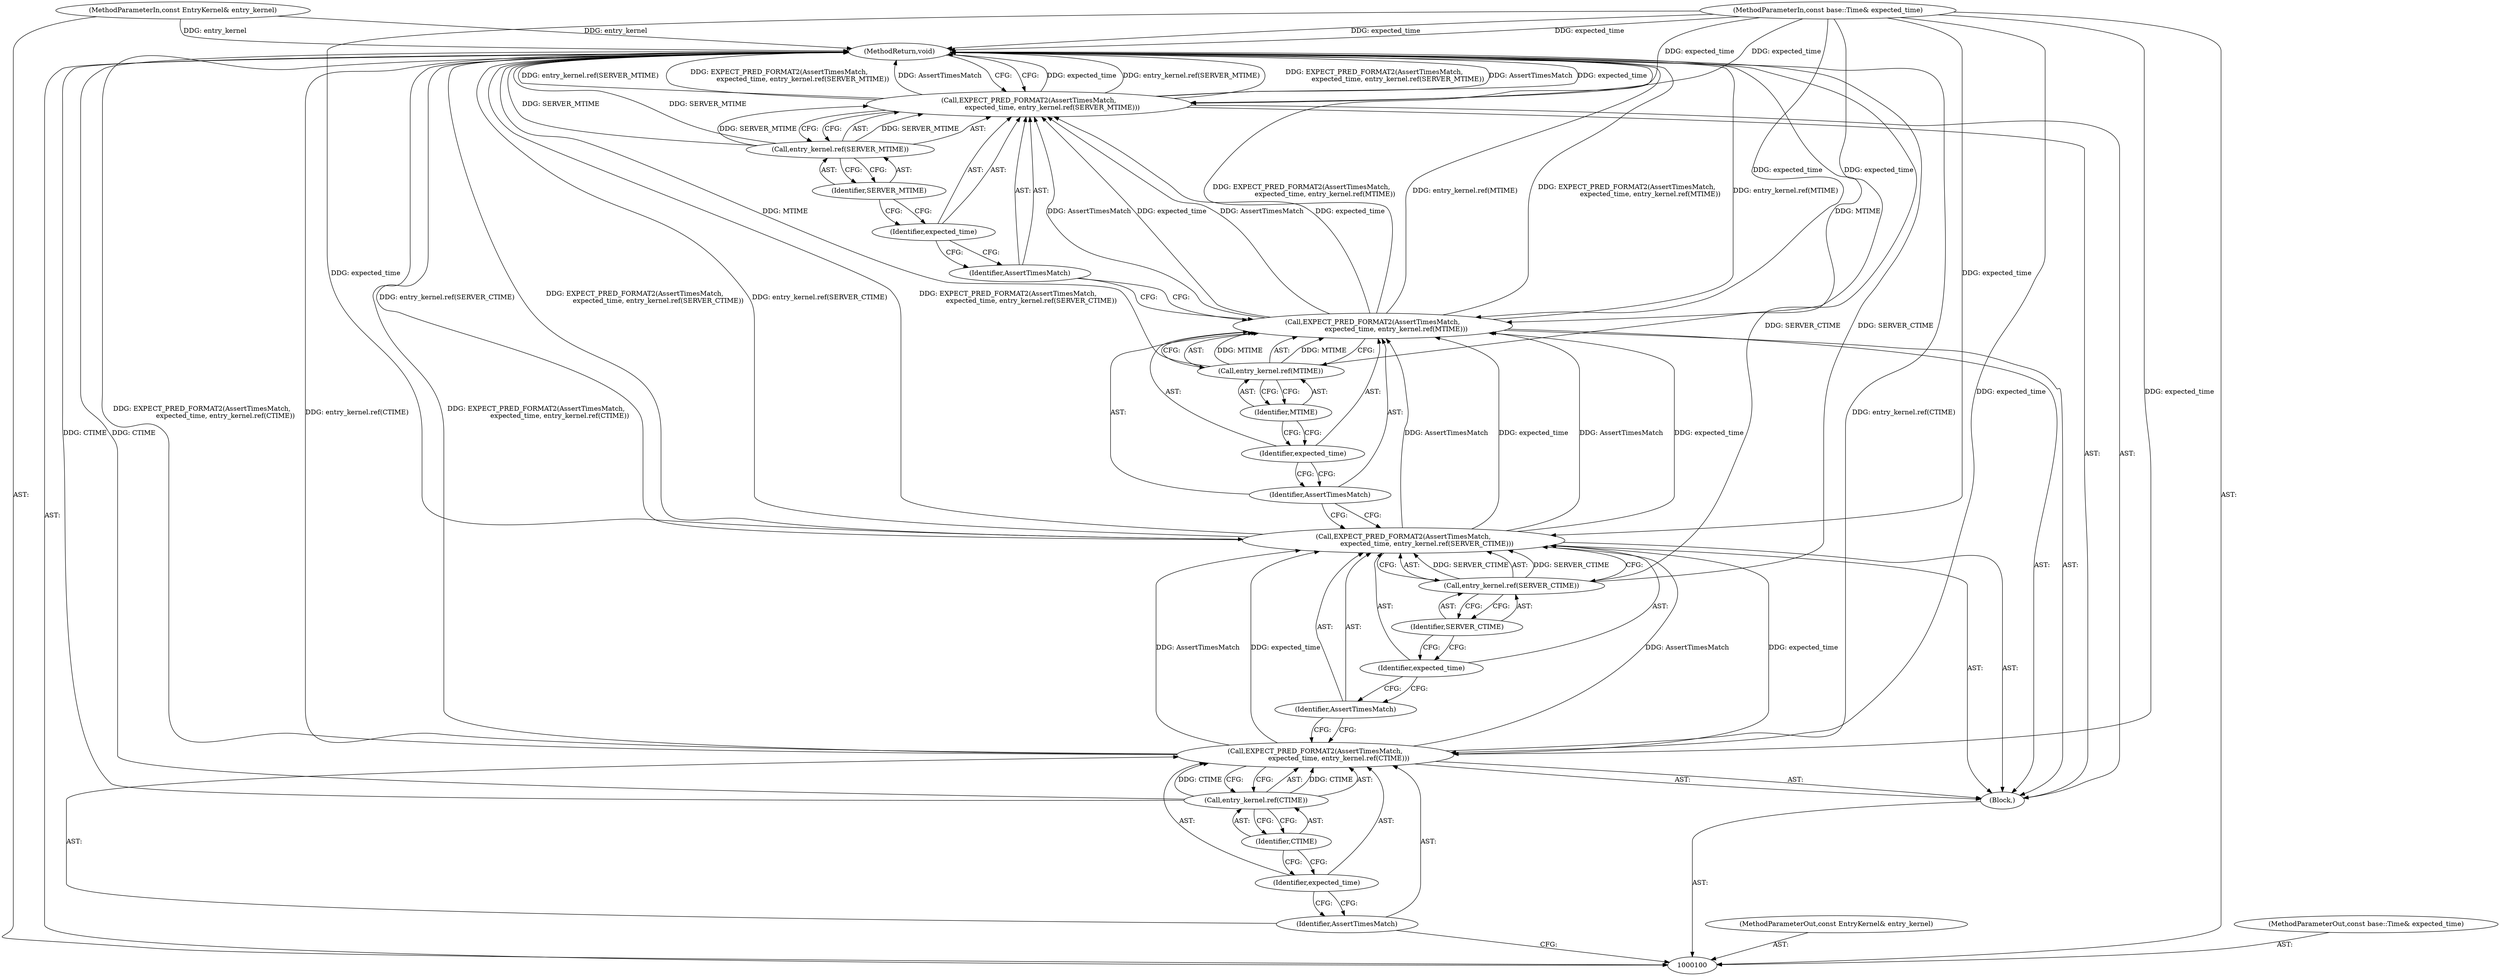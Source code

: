 digraph "1_Chrome_19190765882e272a6a2162c89acdb29110f7e3cf_24" {
"1000124" [label="(MethodReturn,void)"];
"1000101" [label="(MethodParameterIn,const EntryKernel& entry_kernel)"];
"1000140" [label="(MethodParameterOut,const EntryKernel& entry_kernel)"];
"1000121" [label="(Identifier,expected_time)"];
"1000122" [label="(Call,entry_kernel.ref(SERVER_MTIME))"];
"1000123" [label="(Identifier,SERVER_MTIME)"];
"1000102" [label="(MethodParameterIn,const base::Time& expected_time)"];
"1000141" [label="(MethodParameterOut,const base::Time& expected_time)"];
"1000103" [label="(Block,)"];
"1000104" [label="(Call,EXPECT_PRED_FORMAT2(AssertTimesMatch,\n                      expected_time, entry_kernel.ref(CTIME)))"];
"1000105" [label="(Identifier,AssertTimesMatch)"];
"1000106" [label="(Identifier,expected_time)"];
"1000107" [label="(Call,entry_kernel.ref(CTIME))"];
"1000108" [label="(Identifier,CTIME)"];
"1000109" [label="(Call,EXPECT_PRED_FORMAT2(AssertTimesMatch,\n                      expected_time, entry_kernel.ref(SERVER_CTIME)))"];
"1000110" [label="(Identifier,AssertTimesMatch)"];
"1000111" [label="(Identifier,expected_time)"];
"1000112" [label="(Call,entry_kernel.ref(SERVER_CTIME))"];
"1000113" [label="(Identifier,SERVER_CTIME)"];
"1000114" [label="(Call,EXPECT_PRED_FORMAT2(AssertTimesMatch,\n                      expected_time, entry_kernel.ref(MTIME)))"];
"1000115" [label="(Identifier,AssertTimesMatch)"];
"1000116" [label="(Identifier,expected_time)"];
"1000117" [label="(Call,entry_kernel.ref(MTIME))"];
"1000118" [label="(Identifier,MTIME)"];
"1000119" [label="(Call,EXPECT_PRED_FORMAT2(AssertTimesMatch,\n                      expected_time, entry_kernel.ref(SERVER_MTIME)))"];
"1000120" [label="(Identifier,AssertTimesMatch)"];
"1000124" -> "1000100"  [label="AST: "];
"1000124" -> "1000119"  [label="CFG: "];
"1000114" -> "1000124"  [label="DDG: entry_kernel.ref(MTIME)"];
"1000114" -> "1000124"  [label="DDG: EXPECT_PRED_FORMAT2(AssertTimesMatch,\n                      expected_time, entry_kernel.ref(MTIME))"];
"1000107" -> "1000124"  [label="DDG: CTIME"];
"1000104" -> "1000124"  [label="DDG: entry_kernel.ref(CTIME)"];
"1000104" -> "1000124"  [label="DDG: EXPECT_PRED_FORMAT2(AssertTimesMatch,\n                      expected_time, entry_kernel.ref(CTIME))"];
"1000122" -> "1000124"  [label="DDG: SERVER_MTIME"];
"1000119" -> "1000124"  [label="DDG: expected_time"];
"1000119" -> "1000124"  [label="DDG: entry_kernel.ref(SERVER_MTIME)"];
"1000119" -> "1000124"  [label="DDG: EXPECT_PRED_FORMAT2(AssertTimesMatch,\n                      expected_time, entry_kernel.ref(SERVER_MTIME))"];
"1000119" -> "1000124"  [label="DDG: AssertTimesMatch"];
"1000117" -> "1000124"  [label="DDG: MTIME"];
"1000109" -> "1000124"  [label="DDG: EXPECT_PRED_FORMAT2(AssertTimesMatch,\n                      expected_time, entry_kernel.ref(SERVER_CTIME))"];
"1000109" -> "1000124"  [label="DDG: entry_kernel.ref(SERVER_CTIME)"];
"1000102" -> "1000124"  [label="DDG: expected_time"];
"1000112" -> "1000124"  [label="DDG: SERVER_CTIME"];
"1000101" -> "1000124"  [label="DDG: entry_kernel"];
"1000101" -> "1000100"  [label="AST: "];
"1000101" -> "1000124"  [label="DDG: entry_kernel"];
"1000140" -> "1000100"  [label="AST: "];
"1000121" -> "1000119"  [label="AST: "];
"1000121" -> "1000120"  [label="CFG: "];
"1000123" -> "1000121"  [label="CFG: "];
"1000122" -> "1000119"  [label="AST: "];
"1000122" -> "1000123"  [label="CFG: "];
"1000123" -> "1000122"  [label="AST: "];
"1000119" -> "1000122"  [label="CFG: "];
"1000122" -> "1000124"  [label="DDG: SERVER_MTIME"];
"1000122" -> "1000119"  [label="DDG: SERVER_MTIME"];
"1000123" -> "1000122"  [label="AST: "];
"1000123" -> "1000121"  [label="CFG: "];
"1000122" -> "1000123"  [label="CFG: "];
"1000102" -> "1000100"  [label="AST: "];
"1000102" -> "1000124"  [label="DDG: expected_time"];
"1000102" -> "1000104"  [label="DDG: expected_time"];
"1000102" -> "1000109"  [label="DDG: expected_time"];
"1000102" -> "1000114"  [label="DDG: expected_time"];
"1000102" -> "1000119"  [label="DDG: expected_time"];
"1000141" -> "1000100"  [label="AST: "];
"1000103" -> "1000100"  [label="AST: "];
"1000104" -> "1000103"  [label="AST: "];
"1000109" -> "1000103"  [label="AST: "];
"1000114" -> "1000103"  [label="AST: "];
"1000119" -> "1000103"  [label="AST: "];
"1000104" -> "1000103"  [label="AST: "];
"1000104" -> "1000107"  [label="CFG: "];
"1000105" -> "1000104"  [label="AST: "];
"1000106" -> "1000104"  [label="AST: "];
"1000107" -> "1000104"  [label="AST: "];
"1000110" -> "1000104"  [label="CFG: "];
"1000104" -> "1000124"  [label="DDG: entry_kernel.ref(CTIME)"];
"1000104" -> "1000124"  [label="DDG: EXPECT_PRED_FORMAT2(AssertTimesMatch,\n                      expected_time, entry_kernel.ref(CTIME))"];
"1000102" -> "1000104"  [label="DDG: expected_time"];
"1000107" -> "1000104"  [label="DDG: CTIME"];
"1000104" -> "1000109"  [label="DDG: AssertTimesMatch"];
"1000104" -> "1000109"  [label="DDG: expected_time"];
"1000105" -> "1000104"  [label="AST: "];
"1000105" -> "1000100"  [label="CFG: "];
"1000106" -> "1000105"  [label="CFG: "];
"1000106" -> "1000104"  [label="AST: "];
"1000106" -> "1000105"  [label="CFG: "];
"1000108" -> "1000106"  [label="CFG: "];
"1000107" -> "1000104"  [label="AST: "];
"1000107" -> "1000108"  [label="CFG: "];
"1000108" -> "1000107"  [label="AST: "];
"1000104" -> "1000107"  [label="CFG: "];
"1000107" -> "1000124"  [label="DDG: CTIME"];
"1000107" -> "1000104"  [label="DDG: CTIME"];
"1000108" -> "1000107"  [label="AST: "];
"1000108" -> "1000106"  [label="CFG: "];
"1000107" -> "1000108"  [label="CFG: "];
"1000109" -> "1000103"  [label="AST: "];
"1000109" -> "1000112"  [label="CFG: "];
"1000110" -> "1000109"  [label="AST: "];
"1000111" -> "1000109"  [label="AST: "];
"1000112" -> "1000109"  [label="AST: "];
"1000115" -> "1000109"  [label="CFG: "];
"1000109" -> "1000124"  [label="DDG: EXPECT_PRED_FORMAT2(AssertTimesMatch,\n                      expected_time, entry_kernel.ref(SERVER_CTIME))"];
"1000109" -> "1000124"  [label="DDG: entry_kernel.ref(SERVER_CTIME)"];
"1000104" -> "1000109"  [label="DDG: AssertTimesMatch"];
"1000104" -> "1000109"  [label="DDG: expected_time"];
"1000102" -> "1000109"  [label="DDG: expected_time"];
"1000112" -> "1000109"  [label="DDG: SERVER_CTIME"];
"1000109" -> "1000114"  [label="DDG: AssertTimesMatch"];
"1000109" -> "1000114"  [label="DDG: expected_time"];
"1000110" -> "1000109"  [label="AST: "];
"1000110" -> "1000104"  [label="CFG: "];
"1000111" -> "1000110"  [label="CFG: "];
"1000111" -> "1000109"  [label="AST: "];
"1000111" -> "1000110"  [label="CFG: "];
"1000113" -> "1000111"  [label="CFG: "];
"1000112" -> "1000109"  [label="AST: "];
"1000112" -> "1000113"  [label="CFG: "];
"1000113" -> "1000112"  [label="AST: "];
"1000109" -> "1000112"  [label="CFG: "];
"1000112" -> "1000124"  [label="DDG: SERVER_CTIME"];
"1000112" -> "1000109"  [label="DDG: SERVER_CTIME"];
"1000113" -> "1000112"  [label="AST: "];
"1000113" -> "1000111"  [label="CFG: "];
"1000112" -> "1000113"  [label="CFG: "];
"1000114" -> "1000103"  [label="AST: "];
"1000114" -> "1000117"  [label="CFG: "];
"1000115" -> "1000114"  [label="AST: "];
"1000116" -> "1000114"  [label="AST: "];
"1000117" -> "1000114"  [label="AST: "];
"1000120" -> "1000114"  [label="CFG: "];
"1000114" -> "1000124"  [label="DDG: entry_kernel.ref(MTIME)"];
"1000114" -> "1000124"  [label="DDG: EXPECT_PRED_FORMAT2(AssertTimesMatch,\n                      expected_time, entry_kernel.ref(MTIME))"];
"1000109" -> "1000114"  [label="DDG: AssertTimesMatch"];
"1000109" -> "1000114"  [label="DDG: expected_time"];
"1000102" -> "1000114"  [label="DDG: expected_time"];
"1000117" -> "1000114"  [label="DDG: MTIME"];
"1000114" -> "1000119"  [label="DDG: AssertTimesMatch"];
"1000114" -> "1000119"  [label="DDG: expected_time"];
"1000115" -> "1000114"  [label="AST: "];
"1000115" -> "1000109"  [label="CFG: "];
"1000116" -> "1000115"  [label="CFG: "];
"1000116" -> "1000114"  [label="AST: "];
"1000116" -> "1000115"  [label="CFG: "];
"1000118" -> "1000116"  [label="CFG: "];
"1000117" -> "1000114"  [label="AST: "];
"1000117" -> "1000118"  [label="CFG: "];
"1000118" -> "1000117"  [label="AST: "];
"1000114" -> "1000117"  [label="CFG: "];
"1000117" -> "1000124"  [label="DDG: MTIME"];
"1000117" -> "1000114"  [label="DDG: MTIME"];
"1000118" -> "1000117"  [label="AST: "];
"1000118" -> "1000116"  [label="CFG: "];
"1000117" -> "1000118"  [label="CFG: "];
"1000119" -> "1000103"  [label="AST: "];
"1000119" -> "1000122"  [label="CFG: "];
"1000120" -> "1000119"  [label="AST: "];
"1000121" -> "1000119"  [label="AST: "];
"1000122" -> "1000119"  [label="AST: "];
"1000124" -> "1000119"  [label="CFG: "];
"1000119" -> "1000124"  [label="DDG: expected_time"];
"1000119" -> "1000124"  [label="DDG: entry_kernel.ref(SERVER_MTIME)"];
"1000119" -> "1000124"  [label="DDG: EXPECT_PRED_FORMAT2(AssertTimesMatch,\n                      expected_time, entry_kernel.ref(SERVER_MTIME))"];
"1000119" -> "1000124"  [label="DDG: AssertTimesMatch"];
"1000114" -> "1000119"  [label="DDG: AssertTimesMatch"];
"1000114" -> "1000119"  [label="DDG: expected_time"];
"1000102" -> "1000119"  [label="DDG: expected_time"];
"1000122" -> "1000119"  [label="DDG: SERVER_MTIME"];
"1000120" -> "1000119"  [label="AST: "];
"1000120" -> "1000114"  [label="CFG: "];
"1000121" -> "1000120"  [label="CFG: "];
}
